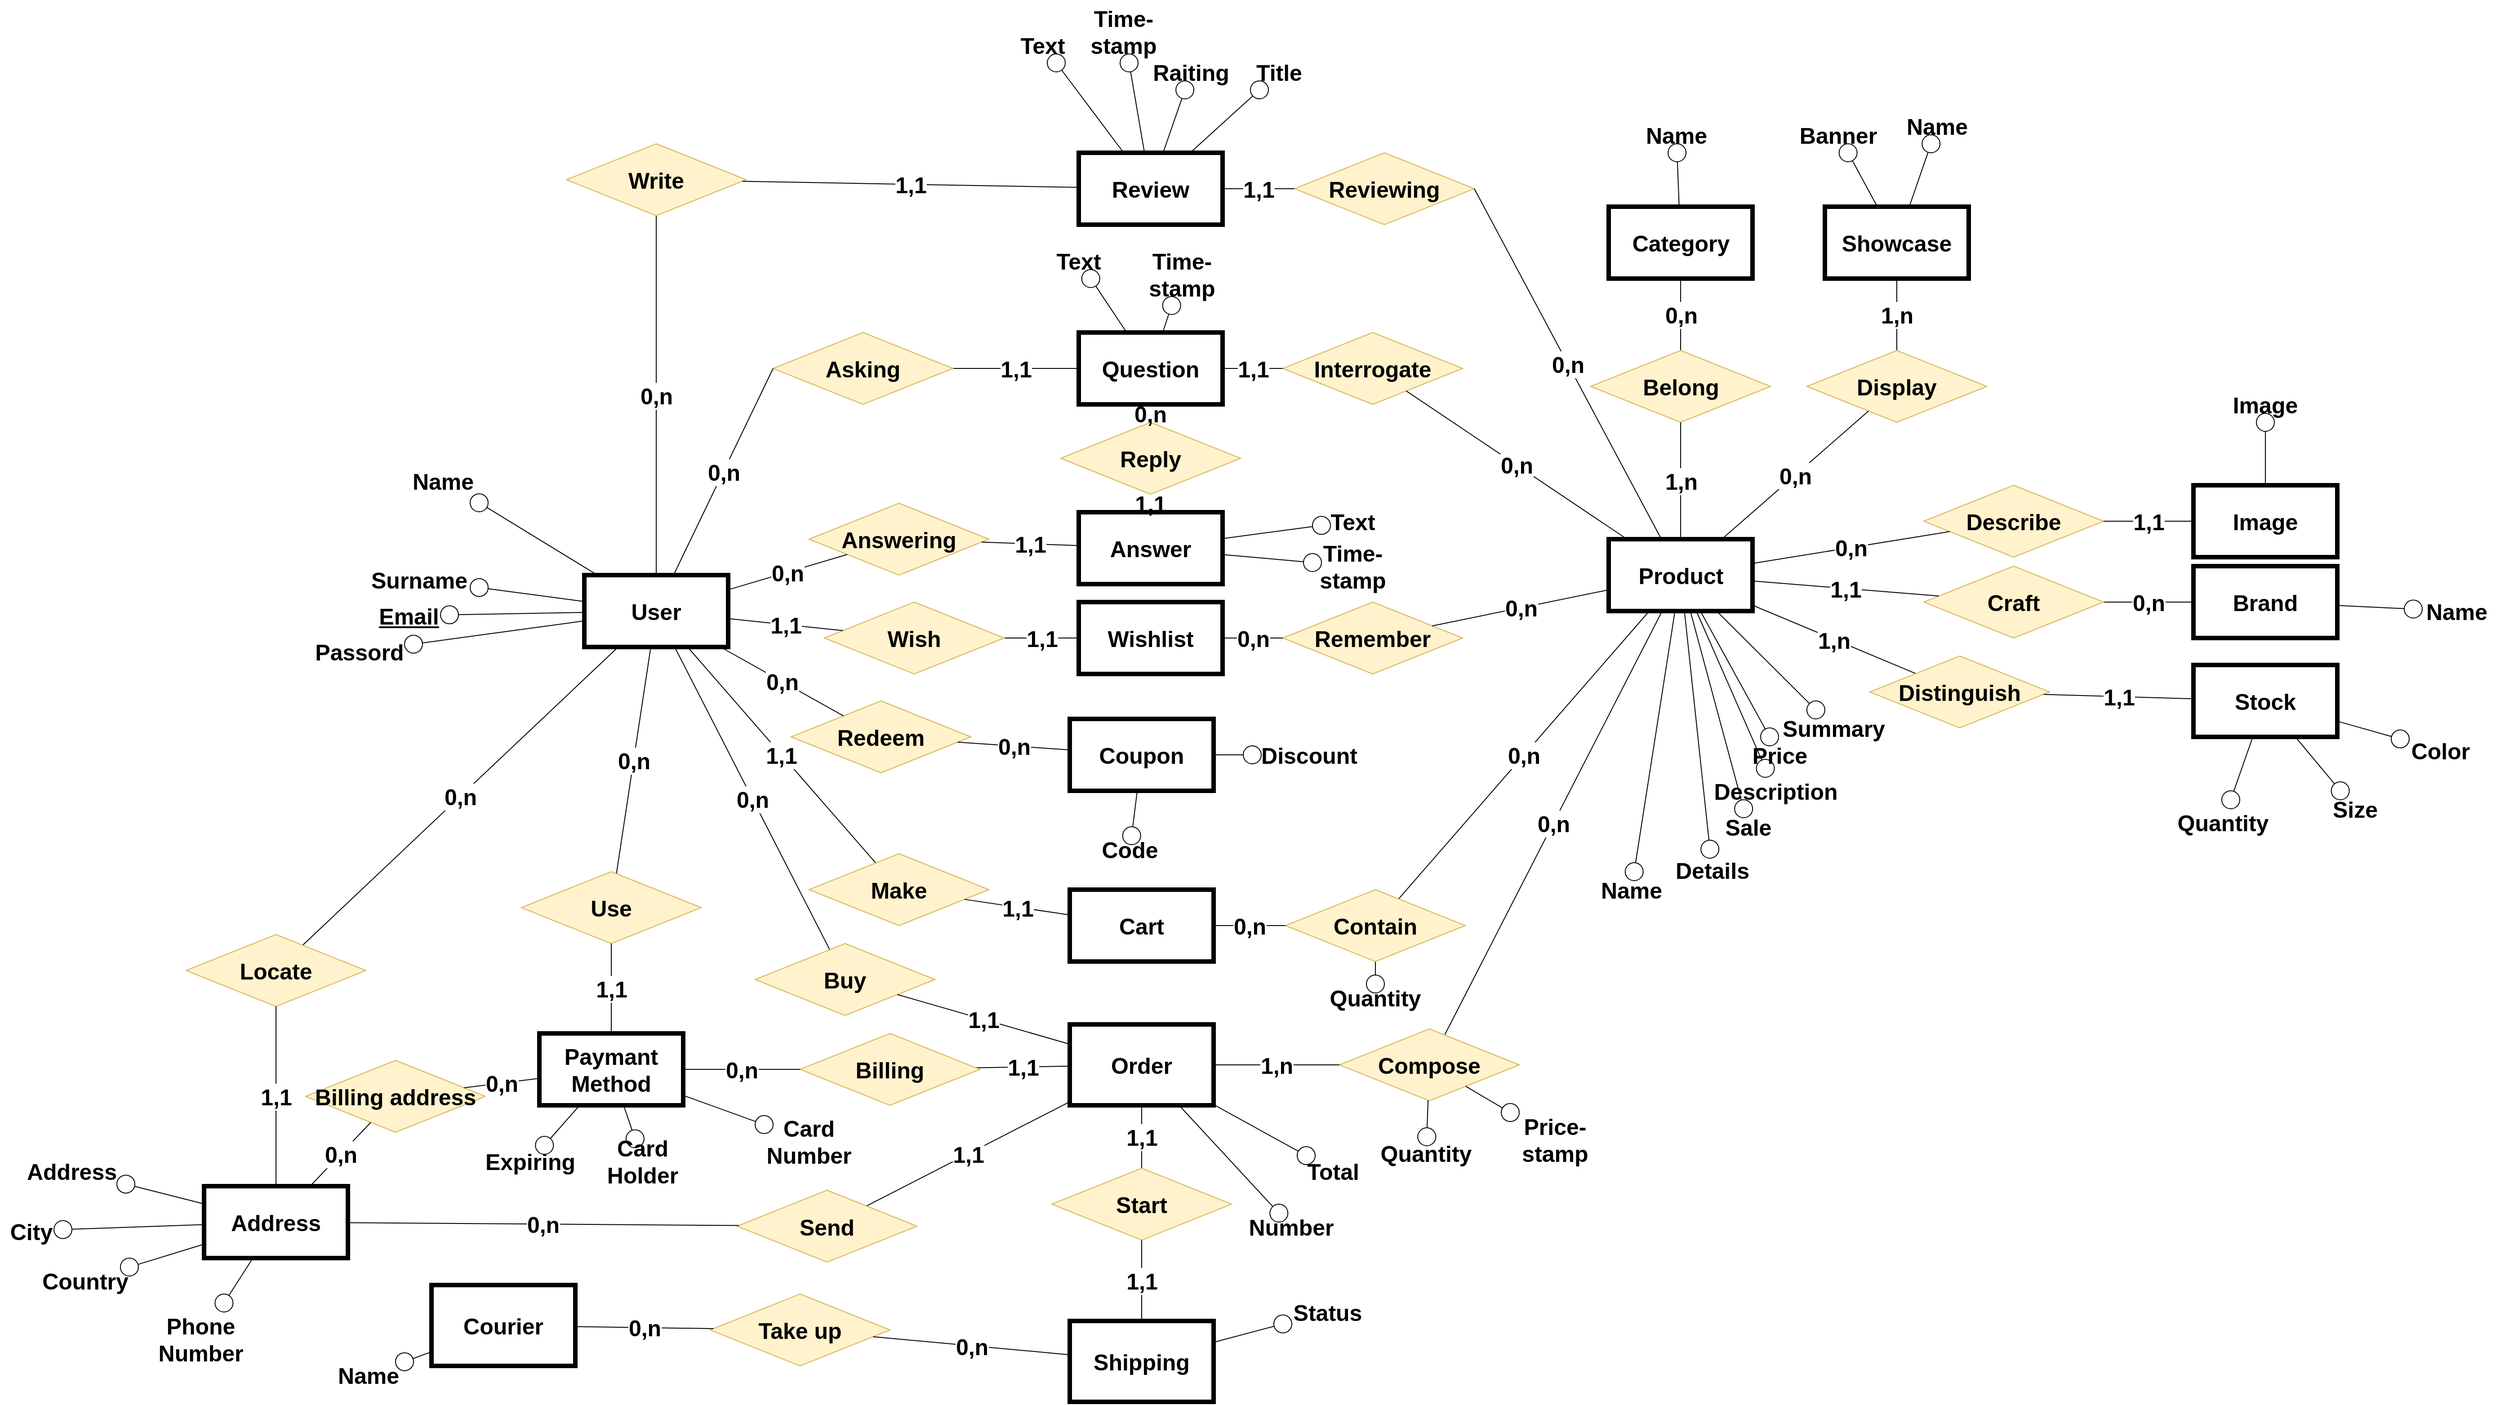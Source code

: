 <mxfile version="12.9.6" type="github">
  <diagram id="CQYaAHjqZ7QAorhqhi28" name="Page-1">
    <mxGraphModel dx="3131" dy="1919" grid="1" gridSize="10" guides="1" tooltips="1" connect="1" arrows="1" fold="1" page="1" pageScale="1" pageWidth="827" pageHeight="1169" math="0" shadow="0">
      <root>
        <mxCell id="0" />
        <mxCell id="1" parent="0" />
        <mxCell id="1BS-HU7HtbE8BR-Be_lK-1" value="User" style="rounded=0;whiteSpace=wrap;html=1;fontSize=25;fontStyle=1;strokeWidth=5;" parent="1" vertex="1">
          <mxGeometry x="-780" y="-440" width="160" height="80" as="geometry" />
        </mxCell>
        <mxCell id="1BS-HU7HtbE8BR-Be_lK-2" value="Product" style="rounded=0;whiteSpace=wrap;html=1;fontSize=25;fontStyle=1;strokeWidth=5;" parent="1" vertex="1">
          <mxGeometry x="359.5" y="-480" width="160" height="80" as="geometry" />
        </mxCell>
        <mxCell id="1BS-HU7HtbE8BR-Be_lK-3" value="Category" style="rounded=0;whiteSpace=wrap;html=1;fontSize=25;fontStyle=1;strokeWidth=5;" parent="1" vertex="1">
          <mxGeometry x="359.5" y="-850" width="160" height="80" as="geometry" />
        </mxCell>
        <mxCell id="1BS-HU7HtbE8BR-Be_lK-4" value="0,n" style="endArrow=none;html=1;fontSize=25;fontStyle=1" parent="1" source="c2bkHcko6VeSwUFlFjgx-63" target="1BS-HU7HtbE8BR-Be_lK-3" edge="1">
          <mxGeometry width="50" height="50" relative="1" as="geometry">
            <mxPoint x="509" y="-390" as="sourcePoint" />
            <mxPoint x="410" y="-740" as="targetPoint" />
          </mxGeometry>
        </mxCell>
        <mxCell id="1BS-HU7HtbE8BR-Be_lK-5" value="Wishlist" style="rounded=0;whiteSpace=wrap;html=1;fontSize=25;fontStyle=1;strokeWidth=5;" parent="1" vertex="1">
          <mxGeometry x="-230" y="-410" width="160" height="80" as="geometry" />
        </mxCell>
        <mxCell id="1BS-HU7HtbE8BR-Be_lK-6" value="1,1" style="endArrow=none;html=1;fontSize=25;fontStyle=1" parent="1" source="c2bkHcko6VeSwUFlFjgx-14" target="1BS-HU7HtbE8BR-Be_lK-5" edge="1">
          <mxGeometry width="50" height="50" relative="1" as="geometry">
            <mxPoint x="-160" y="-350" as="sourcePoint" />
            <mxPoint x="-280" y="-370" as="targetPoint" />
          </mxGeometry>
        </mxCell>
        <mxCell id="1BS-HU7HtbE8BR-Be_lK-8" value="Cart" style="rounded=0;whiteSpace=wrap;html=1;fontSize=25;fontStyle=1;strokeWidth=5;" parent="1" vertex="1">
          <mxGeometry x="-240" y="-90" width="160" height="80" as="geometry" />
        </mxCell>
        <mxCell id="1BS-HU7HtbE8BR-Be_lK-9" value="1,1" style="endArrow=none;html=1;fontSize=25;fontStyle=1" parent="1" source="c2bkHcko6VeSwUFlFjgx-16" target="1BS-HU7HtbE8BR-Be_lK-1" edge="1">
          <mxGeometry width="50" height="50" relative="1" as="geometry">
            <mxPoint x="-456.837" y="-119.665" as="sourcePoint" />
            <mxPoint x="-666.161" y="-360" as="targetPoint" />
          </mxGeometry>
        </mxCell>
        <mxCell id="1BS-HU7HtbE8BR-Be_lK-10" value="0,n" style="endArrow=none;html=1;fontSize=25;fontStyle=1;" parent="1" source="c2bkHcko6VeSwUFlFjgx-44" target="1BS-HU7HtbE8BR-Be_lK-2" edge="1">
          <mxGeometry width="50" height="50" relative="1" as="geometry">
            <mxPoint x="-160" y="-350" as="sourcePoint" />
            <mxPoint x="-110" y="-400" as="targetPoint" />
          </mxGeometry>
        </mxCell>
        <mxCell id="1BS-HU7HtbE8BR-Be_lK-11" value="Address" style="rounded=0;whiteSpace=wrap;html=1;fontSize=25;fontStyle=1;strokeWidth=5;" parent="1" vertex="1">
          <mxGeometry x="-1203" y="240" width="160" height="80" as="geometry" />
        </mxCell>
        <mxCell id="1BS-HU7HtbE8BR-Be_lK-12" value="0,n" style="endArrow=none;html=1;fontSize=25;fontStyle=1" parent="1" source="c2bkHcko6VeSwUFlFjgx-24" target="1BS-HU7HtbE8BR-Be_lK-1" edge="1">
          <mxGeometry width="50" height="50" relative="1" as="geometry">
            <mxPoint x="-100" y="-250" as="sourcePoint" />
            <mxPoint x="-50" y="-300" as="targetPoint" />
          </mxGeometry>
        </mxCell>
        <mxCell id="1BS-HU7HtbE8BR-Be_lK-13" value="Paymant Method" style="rounded=0;whiteSpace=wrap;html=1;fontSize=25;fontStyle=1;strokeWidth=5;" parent="1" vertex="1">
          <mxGeometry x="-830" y="70" width="160" height="80" as="geometry" />
        </mxCell>
        <mxCell id="1BS-HU7HtbE8BR-Be_lK-14" value="0,n" style="endArrow=none;html=1;fontSize=25;fontStyle=1" parent="1" source="c2bkHcko6VeSwUFlFjgx-20" target="1BS-HU7HtbE8BR-Be_lK-1" edge="1">
          <mxGeometry width="50" height="50" relative="1" as="geometry">
            <mxPoint x="-720" y="-260" as="sourcePoint" />
            <mxPoint x="-720" y="-340" as="targetPoint" />
          </mxGeometry>
        </mxCell>
        <mxCell id="1BS-HU7HtbE8BR-Be_lK-15" value="Order" style="rounded=0;whiteSpace=wrap;html=1;fontSize=25;fontStyle=1;strokeWidth=5;" parent="1" vertex="1">
          <mxGeometry x="-240" y="60" width="160" height="90" as="geometry" />
        </mxCell>
        <mxCell id="1BS-HU7HtbE8BR-Be_lK-16" value="0,n" style="endArrow=none;html=1;fontSize=25;fontStyle=1;" parent="1" source="c2bkHcko6VeSwUFlFjgx-18" target="1BS-HU7HtbE8BR-Be_lK-1" edge="1">
          <mxGeometry width="50" height="50" relative="1" as="geometry">
            <mxPoint x="-594.231" y="-150" as="sourcePoint" />
            <mxPoint x="-30" y="-300" as="targetPoint" />
          </mxGeometry>
        </mxCell>
        <mxCell id="1BS-HU7HtbE8BR-Be_lK-17" value="1,1" style="endArrow=none;html=1;fontSize=25;fontStyle=1" parent="1" source="c2bkHcko6VeSwUFlFjgx-22" target="1BS-HU7HtbE8BR-Be_lK-15" edge="1">
          <mxGeometry width="50" height="50" relative="1" as="geometry">
            <mxPoint x="-150" y="-20" as="sourcePoint" />
            <mxPoint x="-270" y="105" as="targetPoint" />
          </mxGeometry>
        </mxCell>
        <mxCell id="1BS-HU7HtbE8BR-Be_lK-18" value="1,1" style="endArrow=none;html=1;fontSize=25;fontStyle=1;" parent="1" source="c2bkHcko6VeSwUFlFjgx-27" target="1BS-HU7HtbE8BR-Be_lK-15" edge="1">
          <mxGeometry width="50" height="50" relative="1" as="geometry">
            <mxPoint x="-150" y="-20" as="sourcePoint" />
            <mxPoint x="-270" y="210" as="targetPoint" />
          </mxGeometry>
        </mxCell>
        <mxCell id="1BS-HU7HtbE8BR-Be_lK-19" value="0,n" style="endArrow=none;html=1;fontSize=25;fontStyle=1" parent="1" source="c2bkHcko6VeSwUFlFjgx-37" target="1BS-HU7HtbE8BR-Be_lK-2" edge="1">
          <mxGeometry width="50" height="50" relative="1" as="geometry">
            <mxPoint x="80" y="-266" as="sourcePoint" />
            <mxPoint x="-90" y="-300" as="targetPoint" />
          </mxGeometry>
        </mxCell>
        <mxCell id="1BS-HU7HtbE8BR-Be_lK-21" value="Image" style="rounded=0;whiteSpace=wrap;html=1;fontSize=25;fontStyle=1;strokeWidth=5;" parent="1" vertex="1">
          <mxGeometry x="1010" y="-540" width="160" height="80" as="geometry" />
        </mxCell>
        <mxCell id="1BS-HU7HtbE8BR-Be_lK-22" value="Review" style="rounded=0;whiteSpace=wrap;html=1;fontSize=25;fontStyle=1;strokeWidth=5;" parent="1" vertex="1">
          <mxGeometry x="-230" y="-910" width="160" height="80" as="geometry" />
        </mxCell>
        <mxCell id="1BS-HU7HtbE8BR-Be_lK-24" value="0,n" style="endArrow=none;html=1;fontSize=25;fontStyle=1;" parent="1" source="1BS-HU7HtbE8BR-Be_lK-1" target="c2bkHcko6VeSwUFlFjgx-4" edge="1">
          <mxGeometry width="50" height="50" relative="1" as="geometry">
            <mxPoint x="-80" y="-480" as="sourcePoint" />
            <mxPoint x="-520" y="-550" as="targetPoint" />
          </mxGeometry>
        </mxCell>
        <mxCell id="1BS-HU7HtbE8BR-Be_lK-26" value="Quantity" style="text;html=1;strokeColor=none;fillColor=none;align=center;verticalAlign=middle;whiteSpace=wrap;rounded=0;fontSize=25;fontStyle=1" parent="1" vertex="1">
          <mxGeometry x="103" y="185" width="107" height="35.5" as="geometry" />
        </mxCell>
        <mxCell id="1BS-HU7HtbE8BR-Be_lK-28" value="Coupon" style="rounded=0;whiteSpace=wrap;html=1;fontSize=25;fontStyle=1;strokeWidth=5;" parent="1" vertex="1">
          <mxGeometry x="-240" y="-280" width="160" height="80" as="geometry" />
        </mxCell>
        <mxCell id="1BS-HU7HtbE8BR-Be_lK-29" value="Brand" style="rounded=0;whiteSpace=wrap;html=1;fontSize=25;fontStyle=1;strokeWidth=5;" parent="1" vertex="1">
          <mxGeometry x="1010" y="-450" width="160" height="80" as="geometry" />
        </mxCell>
        <mxCell id="1BS-HU7HtbE8BR-Be_lK-30" value="0,n" style="endArrow=none;html=1;fontSize=25;fontStyle=1" parent="1" source="c2bkHcko6VeSwUFlFjgx-74" target="1BS-HU7HtbE8BR-Be_lK-29" edge="1">
          <mxGeometry width="50" height="50" relative="1" as="geometry">
            <mxPoint x="387.25" y="-390" as="sourcePoint" />
            <mxPoint x="437.25" y="-440" as="targetPoint" />
          </mxGeometry>
        </mxCell>
        <mxCell id="1BS-HU7HtbE8BR-Be_lK-31" value="Stock" style="rounded=0;whiteSpace=wrap;html=1;fontSize=25;fontStyle=1;strokeWidth=5;" parent="1" vertex="1">
          <mxGeometry x="1010" y="-340" width="160" height="80" as="geometry" />
        </mxCell>
        <mxCell id="1BS-HU7HtbE8BR-Be_lK-32" value="1,n" style="endArrow=none;html=1;fontSize=25;fontStyle=1" parent="1" source="c2bkHcko6VeSwUFlFjgx-78" target="1BS-HU7HtbE8BR-Be_lK-2" edge="1">
          <mxGeometry width="50" height="50" relative="1" as="geometry">
            <mxPoint x="259.5" y="-260" as="sourcePoint" />
            <mxPoint x="309.5" y="-310" as="targetPoint" />
          </mxGeometry>
        </mxCell>
        <mxCell id="1BS-HU7HtbE8BR-Be_lK-33" value="Color&lt;span style=&quot;color: rgba(0, 0, 0, 0); font-family: monospace; font-size: 0px; white-space: nowrap;&quot;&gt;%3CmxGraphModel%3E%3Croot%3E%3CmxCell%20id%3D%220%22%2F%3E%3CmxCell%20id%3D%221%22%20parent%3D%220%22%2F%3E%3CmxCell%20id%3D%222%22%20value%3D%22Quantity%22%20style%3D%22text%3Bhtml%3D1%3BstrokeColor%3Dnone%3BfillColor%3Dnone%3Balign%3Dcenter%3BverticalAlign%3Dmiddle%3BwhiteSpace%3Dwrap%3Brounded%3D0%3BfontSize%3D25%3BfontStyle%3D1%22%20vertex%3D%221%22%20parent%3D%221%22%3E%3CmxGeometry%20x%3D%22590%22%20y%3D%22350%22%20width%3D%2240%22%20height%3D%2220%22%20as%3D%22geometry%22%2F%3E%3C%2FmxCell%3E%3C%2Froot%3E%3C%2FmxGraphModel%3E&lt;/span&gt;" style="text;html=1;strokeColor=none;fillColor=none;align=center;verticalAlign=middle;whiteSpace=wrap;rounded=0;fontSize=25;fontStyle=1" parent="1" vertex="1">
          <mxGeometry x="1240" y="-265" width="90" height="40" as="geometry" />
        </mxCell>
        <mxCell id="1BS-HU7HtbE8BR-Be_lK-34" value="Quantity" style="text;html=1;strokeColor=none;fillColor=none;align=center;verticalAlign=middle;whiteSpace=wrap;rounded=0;fontSize=25;fontStyle=1" parent="1" vertex="1">
          <mxGeometry x="980" y="-190" width="125.5" height="50" as="geometry" />
        </mxCell>
        <mxCell id="1BS-HU7HtbE8BR-Be_lK-35" value="Size" style="text;html=1;strokeColor=none;fillColor=none;align=center;verticalAlign=middle;whiteSpace=wrap;rounded=0;fontSize=25;fontStyle=1" parent="1" vertex="1">
          <mxGeometry x="1150" y="-200" width="80" height="40" as="geometry" />
        </mxCell>
        <mxCell id="1BS-HU7HtbE8BR-Be_lK-36" value="1,1" style="endArrow=none;html=1;fontSize=25;fontStyle=1" parent="1" source="c2bkHcko6VeSwUFlFjgx-32" target="1BS-HU7HtbE8BR-Be_lK-15" edge="1">
          <mxGeometry width="50" height="50" relative="1" as="geometry">
            <mxPoint x="-170" y="110" as="sourcePoint" />
            <mxPoint x="-170" y="160" as="targetPoint" />
          </mxGeometry>
        </mxCell>
        <mxCell id="1BS-HU7HtbE8BR-Be_lK-37" value="Shipping" style="rounded=0;whiteSpace=wrap;html=1;fontSize=25;fontStyle=1;strokeWidth=5;" parent="1" vertex="1">
          <mxGeometry x="-240" y="390" width="160" height="90" as="geometry" />
        </mxCell>
        <mxCell id="1BS-HU7HtbE8BR-Be_lK-38" value="Courier" style="rounded=0;whiteSpace=wrap;html=1;fontSize=25;fontStyle=1;strokeWidth=5;" parent="1" vertex="1">
          <mxGeometry x="-950" y="350" width="160" height="90" as="geometry" />
        </mxCell>
        <mxCell id="1BS-HU7HtbE8BR-Be_lK-40" value="Name" style="text;html=1;strokeColor=none;fillColor=none;align=center;verticalAlign=middle;whiteSpace=wrap;rounded=0;fontSize=25;fontStyle=1" parent="1" vertex="1">
          <mxGeometry x="-1060" y="430" width="80" height="40" as="geometry" />
        </mxCell>
        <mxCell id="1BS-HU7HtbE8BR-Be_lK-41" value="Showcase" style="rounded=0;whiteSpace=wrap;html=1;fontSize=25;fontStyle=1;strokeWidth=5;" parent="1" vertex="1">
          <mxGeometry x="600" y="-850" width="160" height="80" as="geometry" />
        </mxCell>
        <mxCell id="1BS-HU7HtbE8BR-Be_lK-42" value="1,n" style="endArrow=none;html=1;fontSize=25;fontStyle=1" parent="1" source="c2bkHcko6VeSwUFlFjgx-65" target="1BS-HU7HtbE8BR-Be_lK-41" edge="1">
          <mxGeometry width="50" height="50" relative="1" as="geometry">
            <mxPoint x="320" y="-90" as="sourcePoint" />
            <mxPoint x="670" y="-740" as="targetPoint" />
          </mxGeometry>
        </mxCell>
        <mxCell id="1BS-HU7HtbE8BR-Be_lK-43" value="Question" style="rounded=0;whiteSpace=wrap;html=1;fontSize=25;fontStyle=1;strokeWidth=5;" parent="1" vertex="1">
          <mxGeometry x="-230" y="-710" width="160" height="80" as="geometry" />
        </mxCell>
        <mxCell id="1BS-HU7HtbE8BR-Be_lK-45" value="1,1" style="endArrow=none;html=1;fontSize=25;fontStyle=1" parent="1" source="c2bkHcko6VeSwUFlFjgx-10" target="1BS-HU7HtbE8BR-Be_lK-43" edge="1">
          <mxGeometry width="50" height="50" relative="1" as="geometry">
            <mxPoint x="-80" y="-710" as="sourcePoint" />
            <mxPoint x="-379" y="-760" as="targetPoint" />
          </mxGeometry>
        </mxCell>
        <mxCell id="1BS-HU7HtbE8BR-Be_lK-48" value="Answer" style="rounded=0;whiteSpace=wrap;html=1;fontSize=25;fontStyle=1;strokeWidth=5;" parent="1" vertex="1">
          <mxGeometry x="-230" y="-510" width="160" height="80" as="geometry" />
        </mxCell>
        <mxCell id="1BS-HU7HtbE8BR-Be_lK-49" value="" style="endArrow=none;html=1;fontSize=25;entryX=0.5;entryY=1;entryDx=0;entryDy=0;exitX=0.5;exitY=0;exitDx=0;exitDy=0;fontStyle=1" parent="1" source="wcDNg7Z-eRSndHOin9jh-53" target="1BS-HU7HtbE8BR-Be_lK-43" edge="1">
          <mxGeometry width="50" height="50" relative="1" as="geometry">
            <mxPoint x="-80" y="-380" as="sourcePoint" />
            <mxPoint x="-30" y="-430" as="targetPoint" />
          </mxGeometry>
        </mxCell>
        <mxCell id="c2bkHcko6VeSwUFlFjgx-4" value="Write" style="rhombus;whiteSpace=wrap;html=1;fontSize=25;fontStyle=1;fillColor=#fff2cc;strokeColor=#d6b656;" parent="1" vertex="1">
          <mxGeometry x="-800" y="-920" width="200" height="80" as="geometry" />
        </mxCell>
        <mxCell id="c2bkHcko6VeSwUFlFjgx-6" value="Answering" style="rhombus;whiteSpace=wrap;html=1;fontSize=25;fontStyle=1;fillColor=#fff2cc;strokeColor=#d6b656;" parent="1" vertex="1">
          <mxGeometry x="-530" y="-520" width="200" height="80" as="geometry" />
        </mxCell>
        <mxCell id="c2bkHcko6VeSwUFlFjgx-10" value="Asking" style="rhombus;whiteSpace=wrap;html=1;fontSize=25;fontStyle=1;fillColor=#fff2cc;strokeColor=#d6b656;" parent="1" vertex="1">
          <mxGeometry x="-570" y="-710" width="200" height="80" as="geometry" />
        </mxCell>
        <mxCell id="c2bkHcko6VeSwUFlFjgx-11" value="0,n" style="endArrow=none;html=1;fontSize=25;entryX=0;entryY=0.5;entryDx=0;entryDy=0;fontStyle=1" parent="1" source="1BS-HU7HtbE8BR-Be_lK-1" target="c2bkHcko6VeSwUFlFjgx-10" edge="1">
          <mxGeometry width="50" height="50" relative="1" as="geometry">
            <mxPoint x="-610" y="-480" as="sourcePoint" />
            <mxPoint x="-170" y="-720" as="targetPoint" />
          </mxGeometry>
        </mxCell>
        <mxCell id="c2bkHcko6VeSwUFlFjgx-12" value="Reply" style="rhombus;whiteSpace=wrap;html=1;fontSize=25;fontStyle=1;fillColor=#fff2cc;strokeColor=#d6b656;" parent="1" vertex="1">
          <mxGeometry x="-250" y="-610" width="200" height="80" as="geometry" />
        </mxCell>
        <mxCell id="c2bkHcko6VeSwUFlFjgx-13" value="" style="endArrow=none;html=1;fontSize=25;entryX=0.5;entryY=1;entryDx=0;entryDy=0;exitX=0.5;exitY=0;exitDx=0;exitDy=0;fontStyle=1" parent="1" source="wcDNg7Z-eRSndHOin9jh-55" target="c2bkHcko6VeSwUFlFjgx-12" edge="1">
          <mxGeometry width="50" height="50" relative="1" as="geometry">
            <mxPoint x="-150" y="-510" as="sourcePoint" />
            <mxPoint x="-150" y="-680" as="targetPoint" />
          </mxGeometry>
        </mxCell>
        <mxCell id="c2bkHcko6VeSwUFlFjgx-14" value="Wish" style="rhombus;whiteSpace=wrap;html=1;fontSize=25;fontStyle=1;fillColor=#fff2cc;strokeColor=#d6b656;" parent="1" vertex="1">
          <mxGeometry x="-513" y="-410" width="200" height="80" as="geometry" />
        </mxCell>
        <mxCell id="c2bkHcko6VeSwUFlFjgx-16" value="Make" style="rhombus;whiteSpace=wrap;html=1;fontSize=25;fontStyle=1;fillColor=#fff2cc;strokeColor=#d6b656;" parent="1" vertex="1">
          <mxGeometry x="-530" y="-130" width="200" height="80" as="geometry" />
        </mxCell>
        <mxCell id="c2bkHcko6VeSwUFlFjgx-17" value="1,1" style="endArrow=none;html=1;fontSize=25;fontStyle=1;" parent="1" source="1BS-HU7HtbE8BR-Be_lK-8" target="c2bkHcko6VeSwUFlFjgx-16" edge="1">
          <mxGeometry width="50" height="50" relative="1" as="geometry">
            <mxPoint x="-290" y="-80" as="sourcePoint" />
            <mxPoint x="-300" y="-110" as="targetPoint" />
          </mxGeometry>
        </mxCell>
        <mxCell id="c2bkHcko6VeSwUFlFjgx-18" value="Buy" style="rhombus;whiteSpace=wrap;html=1;fontSize=25;fontStyle=1;fillColor=#fff2cc;strokeColor=#d6b656;" parent="1" vertex="1">
          <mxGeometry x="-590" y="-30" width="200" height="80" as="geometry" />
        </mxCell>
        <mxCell id="c2bkHcko6VeSwUFlFjgx-20" value="Use" style="rhombus;whiteSpace=wrap;html=1;fontSize=25;fontStyle=1;fillColor=#fff2cc;strokeColor=#d6b656;" parent="1" vertex="1">
          <mxGeometry x="-850" y="-110" width="200" height="80" as="geometry" />
        </mxCell>
        <mxCell id="c2bkHcko6VeSwUFlFjgx-21" value="1,1" style="endArrow=none;html=1;fontSize=25;fontStyle=1;fillColor=#fff2cc;strokeColor=#000000;fontColor=#000000;" parent="1" source="1BS-HU7HtbE8BR-Be_lK-13" target="c2bkHcko6VeSwUFlFjgx-20" edge="1">
          <mxGeometry width="50" height="50" relative="1" as="geometry">
            <mxPoint x="-730" as="sourcePoint" />
            <mxPoint x="-720" y="-180" as="targetPoint" />
            <mxPoint as="offset" />
          </mxGeometry>
        </mxCell>
        <mxCell id="c2bkHcko6VeSwUFlFjgx-22" value="Billing" style="rhombus;whiteSpace=wrap;html=1;fontSize=25;fontStyle=1;fillColor=#fff2cc;strokeColor=#d6b656;" parent="1" vertex="1">
          <mxGeometry x="-540" y="70" width="200" height="80" as="geometry" />
        </mxCell>
        <mxCell id="c2bkHcko6VeSwUFlFjgx-23" value="0,n" style="endArrow=none;html=1;fontSize=25;fontStyle=1" parent="1" source="1BS-HU7HtbE8BR-Be_lK-13" target="c2bkHcko6VeSwUFlFjgx-22" edge="1">
          <mxGeometry width="50" height="50" relative="1" as="geometry">
            <mxPoint x="-550" y="70" as="sourcePoint" />
            <mxPoint x="-540" y="80" as="targetPoint" />
          </mxGeometry>
        </mxCell>
        <mxCell id="c2bkHcko6VeSwUFlFjgx-24" value="Locate" style="rhombus;whiteSpace=wrap;html=1;fontSize=25;fontStyle=1;fillColor=#fff2cc;strokeColor=#d6b656;" parent="1" vertex="1">
          <mxGeometry x="-1223" y="-40" width="200" height="80" as="geometry" />
        </mxCell>
        <mxCell id="c2bkHcko6VeSwUFlFjgx-27" value="Send" style="rhombus;whiteSpace=wrap;html=1;fontSize=25;fontStyle=1;fillColor=#fff2cc;strokeColor=#d6b656;" parent="1" vertex="1">
          <mxGeometry x="-610" y="244.5" width="200" height="80" as="geometry" />
        </mxCell>
        <mxCell id="c2bkHcko6VeSwUFlFjgx-28" value="0,n" style="endArrow=none;html=1;fontSize=25;fontStyle=1" parent="1" source="1BS-HU7HtbE8BR-Be_lK-11" target="c2bkHcko6VeSwUFlFjgx-27" edge="1">
          <mxGeometry width="50" height="50" relative="1" as="geometry">
            <mxPoint x="-780" y="285" as="sourcePoint" />
            <mxPoint x="-180" y="150" as="targetPoint" />
          </mxGeometry>
        </mxCell>
        <mxCell id="c2bkHcko6VeSwUFlFjgx-32" value="Start" style="rhombus;whiteSpace=wrap;html=1;fontSize=25;fontStyle=1;fillColor=#fff2cc;strokeColor=#d6b656;" parent="1" vertex="1">
          <mxGeometry x="-260" y="220" width="200" height="80" as="geometry" />
        </mxCell>
        <mxCell id="c2bkHcko6VeSwUFlFjgx-33" value="1,1" style="endArrow=none;html=1;fontSize=25;fontStyle=1" parent="1" source="1BS-HU7HtbE8BR-Be_lK-37" target="c2bkHcko6VeSwUFlFjgx-32" edge="1">
          <mxGeometry width="50" height="50" relative="1" as="geometry">
            <mxPoint x="-110" y="340" as="sourcePoint" />
            <mxPoint x="-190" y="310" as="targetPoint" />
          </mxGeometry>
        </mxCell>
        <mxCell id="c2bkHcko6VeSwUFlFjgx-35" value="Take up" style="rhombus;whiteSpace=wrap;html=1;fontSize=25;fontStyle=1;fillColor=#fff2cc;strokeColor=#d6b656;" parent="1" vertex="1">
          <mxGeometry x="-640" y="360" width="200" height="80" as="geometry" />
        </mxCell>
        <mxCell id="c2bkHcko6VeSwUFlFjgx-36" value="0,n" style="endArrow=none;html=1;fontSize=25;fontStyle=1" parent="1" source="1BS-HU7HtbE8BR-Be_lK-38" target="c2bkHcko6VeSwUFlFjgx-35" edge="1">
          <mxGeometry width="50" height="50" relative="1" as="geometry">
            <mxPoint x="-660" y="380" as="sourcePoint" />
            <mxPoint x="-180" y="325" as="targetPoint" />
          </mxGeometry>
        </mxCell>
        <mxCell id="c2bkHcko6VeSwUFlFjgx-37" value="Compose" style="rhombus;whiteSpace=wrap;html=1;fontSize=25;fontStyle=1;fillColor=#fff2cc;strokeColor=#d6b656;" parent="1" vertex="1">
          <mxGeometry x="60" y="65" width="200" height="80" as="geometry" />
        </mxCell>
        <mxCell id="c2bkHcko6VeSwUFlFjgx-38" value="1,n" style="endArrow=none;html=1;fontSize=25;fontStyle=1" parent="1" source="1BS-HU7HtbE8BR-Be_lK-15" target="c2bkHcko6VeSwUFlFjgx-37" edge="1">
          <mxGeometry width="50" height="50" relative="1" as="geometry">
            <mxPoint x="-80" y="105" as="sourcePoint" />
            <mxPoint x="20" y="100" as="targetPoint" />
          </mxGeometry>
        </mxCell>
        <mxCell id="c2bkHcko6VeSwUFlFjgx-39" value="" style="endArrow=none;html=1;fontSize=25;startArrow=oval;startFill=0;startSize=20;fontStyle=1" parent="1" target="c2bkHcko6VeSwUFlFjgx-37" edge="1" source="1BS-HU7HtbE8BR-Be_lK-26">
          <mxGeometry width="50" height="50" relative="1" as="geometry">
            <mxPoint x="170" y="170" as="sourcePoint" />
            <mxPoint x="260" y="205" as="targetPoint" />
          </mxGeometry>
        </mxCell>
        <mxCell id="c2bkHcko6VeSwUFlFjgx-43" value="Quantity" style="text;html=1;strokeColor=none;fillColor=none;align=center;verticalAlign=middle;whiteSpace=wrap;rounded=0;fontSize=25;fontStyle=1" parent="1" vertex="1">
          <mxGeometry x="40" y="15" width="120" height="30" as="geometry" />
        </mxCell>
        <mxCell id="c2bkHcko6VeSwUFlFjgx-45" value="" style="endArrow=none;html=1;fontSize=25;startArrow=oval;startFill=0;startSize=20;fontStyle=1" parent="1" target="c2bkHcko6VeSwUFlFjgx-44" edge="1" source="c2bkHcko6VeSwUFlFjgx-43">
          <mxGeometry width="50" height="50" relative="1" as="geometry">
            <mxPoint x="110" as="sourcePoint" />
            <mxPoint x="183" y="-160" as="targetPoint" />
          </mxGeometry>
        </mxCell>
        <mxCell id="c2bkHcko6VeSwUFlFjgx-44" value="Contain" style="rhombus;whiteSpace=wrap;html=1;fontSize=25;fontStyle=1;fillColor=#fff2cc;strokeColor=#d6b656;" parent="1" vertex="1">
          <mxGeometry y="-90" width="200" height="80" as="geometry" />
        </mxCell>
        <mxCell id="c2bkHcko6VeSwUFlFjgx-52" value="Remember" style="rhombus;whiteSpace=wrap;html=1;fontSize=25;fontStyle=1;fillColor=#fff2cc;strokeColor=#d6b656;" parent="1" vertex="1">
          <mxGeometry x="-3" y="-410" width="200" height="80" as="geometry" />
        </mxCell>
        <mxCell id="c2bkHcko6VeSwUFlFjgx-54" value="Interrogate" style="rhombus;whiteSpace=wrap;html=1;fontSize=25;fontStyle=1;fillColor=#fff2cc;strokeColor=#d6b656;" parent="1" vertex="1">
          <mxGeometry x="-3" y="-710" width="200" height="80" as="geometry" />
        </mxCell>
        <mxCell id="c2bkHcko6VeSwUFlFjgx-56" value="Reviewing" style="rhombus;whiteSpace=wrap;html=1;fontSize=25;fontStyle=1;fillColor=#fff2cc;strokeColor=#d6b656;" parent="1" vertex="1">
          <mxGeometry x="10" y="-910" width="200" height="80" as="geometry" />
        </mxCell>
        <mxCell id="c2bkHcko6VeSwUFlFjgx-57" value="0,n" style="endArrow=none;html=1;entryX=1;entryY=0.5;entryDx=0;entryDy=0;fontSize=25;fontStyle=1" parent="1" source="1BS-HU7HtbE8BR-Be_lK-2" target="c2bkHcko6VeSwUFlFjgx-56" edge="1">
          <mxGeometry width="50" height="50" relative="1" as="geometry">
            <mxPoint x="430" y="-480" as="sourcePoint" />
            <mxPoint x="-70" y="-810" as="targetPoint" />
          </mxGeometry>
        </mxCell>
        <mxCell id="c2bkHcko6VeSwUFlFjgx-61" value="" style="endArrow=oval;html=1;fontSize=25;startSize=6;startArrow=none;startFill=0;endSize=20;endFill=0;fontStyle=1;" parent="1" source="1BS-HU7HtbE8BR-Be_lK-38" edge="1" target="1BS-HU7HtbE8BR-Be_lK-40">
          <mxGeometry width="50" height="50" relative="1" as="geometry">
            <mxPoint x="-670" y="570" as="sourcePoint" />
            <mxPoint x="-700" y="460" as="targetPoint" />
          </mxGeometry>
        </mxCell>
        <mxCell id="c2bkHcko6VeSwUFlFjgx-63" value="Belong" style="rhombus;whiteSpace=wrap;html=1;fontSize=25;fontStyle=1;fillColor=#fff2cc;strokeColor=#d6b656;" parent="1" vertex="1">
          <mxGeometry x="339.5" y="-690" width="200" height="80" as="geometry" />
        </mxCell>
        <mxCell id="c2bkHcko6VeSwUFlFjgx-64" value="1,n" style="endArrow=none;html=1;fontSize=25;fontStyle=1" parent="1" source="1BS-HU7HtbE8BR-Be_lK-2" target="c2bkHcko6VeSwUFlFjgx-63" edge="1">
          <mxGeometry width="50" height="50" relative="1" as="geometry">
            <mxPoint x="439.5" y="-480" as="sourcePoint" />
            <mxPoint x="376.5" y="-770" as="targetPoint" />
          </mxGeometry>
        </mxCell>
        <mxCell id="c2bkHcko6VeSwUFlFjgx-65" value="Display" style="rhombus;whiteSpace=wrap;html=1;fontSize=25;fontStyle=1;fillColor=#fff2cc;strokeColor=#d6b656;" parent="1" vertex="1">
          <mxGeometry x="580" y="-690" width="200" height="80" as="geometry" />
        </mxCell>
        <mxCell id="c2bkHcko6VeSwUFlFjgx-66" value="0,n" style="endArrow=none;html=1;fontSize=25;fontStyle=1" parent="1" source="1BS-HU7HtbE8BR-Be_lK-2" target="c2bkHcko6VeSwUFlFjgx-65" edge="1">
          <mxGeometry width="50" height="50" relative="1" as="geometry">
            <mxPoint x="479.5" y="-480" as="sourcePoint" />
            <mxPoint x="670" y="-580" as="targetPoint" />
          </mxGeometry>
        </mxCell>
        <mxCell id="c2bkHcko6VeSwUFlFjgx-71" value="Describe" style="rhombus;whiteSpace=wrap;html=1;fontSize=25;fontStyle=1;fillColor=#fff2cc;strokeColor=#d6b656;" parent="1" vertex="1">
          <mxGeometry x="710" y="-540" width="200" height="80" as="geometry" />
        </mxCell>
        <mxCell id="c2bkHcko6VeSwUFlFjgx-74" value="Craft" style="rhombus;whiteSpace=wrap;html=1;fontSize=25;fontStyle=1;fillColor=#fff2cc;strokeColor=#d6b656;" parent="1" vertex="1">
          <mxGeometry x="710" y="-450" width="200" height="80" as="geometry" />
        </mxCell>
        <mxCell id="c2bkHcko6VeSwUFlFjgx-75" value="1,1" style="endArrow=none;html=1;fontSize=25;fontStyle=1" parent="1" source="1BS-HU7HtbE8BR-Be_lK-2" target="c2bkHcko6VeSwUFlFjgx-74" edge="1">
          <mxGeometry width="50" height="50" relative="1" as="geometry">
            <mxPoint x="519.5" y="-440" as="sourcePoint" />
            <mxPoint x="670" y="-420" as="targetPoint" />
          </mxGeometry>
        </mxCell>
        <mxCell id="c2bkHcko6VeSwUFlFjgx-76" value="Redeem" style="rhombus;whiteSpace=wrap;html=1;fontSize=25;fontStyle=1;fillColor=#fff2cc;strokeColor=#d6b656;" parent="1" vertex="1">
          <mxGeometry x="-550" y="-300" width="200" height="80" as="geometry" />
        </mxCell>
        <mxCell id="c2bkHcko6VeSwUFlFjgx-78" value="Distinguish" style="rhombus;whiteSpace=wrap;html=1;fontSize=25;fontStyle=1;fillColor=#fff2cc;strokeColor=#d6b656;" parent="1" vertex="1">
          <mxGeometry x="650" y="-350" width="200" height="80" as="geometry" />
        </mxCell>
        <mxCell id="c2bkHcko6VeSwUFlFjgx-80" value="" style="endArrow=none;html=1;fontSize=25;startArrow=oval;startFill=0;startSize=20;fontStyle=1;" parent="1" target="1BS-HU7HtbE8BR-Be_lK-31" edge="1" source="1BS-HU7HtbE8BR-Be_lK-34">
          <mxGeometry width="50" height="50" relative="1" as="geometry">
            <mxPoint x="1050" y="-100" as="sourcePoint" />
            <mxPoint x="1030" y="-220" as="targetPoint" />
            <Array as="points" />
          </mxGeometry>
        </mxCell>
        <mxCell id="c2bkHcko6VeSwUFlFjgx-98" value="" style="endArrow=none;html=1;fontSize=25;startArrow=oval;startFill=0;startSize=20;fontStyle=1;" parent="1" edge="1" target="1BS-HU7HtbE8BR-Be_lK-31" source="1BS-HU7HtbE8BR-Be_lK-35">
          <mxGeometry width="50" height="50" relative="1" as="geometry">
            <mxPoint x="1100" y="-190" as="sourcePoint" />
            <mxPoint x="1100" y="-220" as="targetPoint" />
          </mxGeometry>
        </mxCell>
        <mxCell id="c2bkHcko6VeSwUFlFjgx-100" value="" style="endArrow=none;html=1;fontSize=25;startArrow=oval;startFill=0;startSize=20;fontStyle=1;" parent="1" edge="1" target="1BS-HU7HtbE8BR-Be_lK-31" source="1BS-HU7HtbE8BR-Be_lK-33">
          <mxGeometry width="50" height="50" relative="1" as="geometry">
            <mxPoint x="1200" y="-240" as="sourcePoint" />
            <mxPoint x="1050" y="-220" as="targetPoint" />
          </mxGeometry>
        </mxCell>
        <mxCell id="-YLVVvJB87jnQkhJQOnv-1" value="" style="endArrow=none;html=1;startArrow=oval;startFill=0;startSize=20;fontStyle=1;" parent="1" target="1BS-HU7HtbE8BR-Be_lK-41" edge="1" source="-YLVVvJB87jnQkhJQOnv-2">
          <mxGeometry width="50" height="50" relative="1" as="geometry">
            <mxPoint x="600" y="-890" as="sourcePoint" />
            <mxPoint x="650" y="-880" as="targetPoint" />
          </mxGeometry>
        </mxCell>
        <mxCell id="-YLVVvJB87jnQkhJQOnv-2" value="Banner" style="text;html=1;strokeColor=none;fillColor=none;align=center;verticalAlign=middle;whiteSpace=wrap;rounded=0;fontSize=25;fontStyle=1" parent="1" vertex="1">
          <mxGeometry x="570" y="-950" width="90" height="40" as="geometry" />
        </mxCell>
        <mxCell id="-YLVVvJB87jnQkhJQOnv-4" value="" style="endArrow=none;html=1;fontSize=25;startArrow=oval;startFill=0;startSize=20;fontStyle=1;" parent="1" target="c2bkHcko6VeSwUFlFjgx-37" edge="1" source="-YLVVvJB87jnQkhJQOnv-6">
          <mxGeometry width="50" height="50" relative="1" as="geometry">
            <mxPoint x="300" y="125" as="sourcePoint" />
            <mxPoint x="220" y="170" as="targetPoint" />
          </mxGeometry>
        </mxCell>
        <mxCell id="-YLVVvJB87jnQkhJQOnv-6" value="Price-stamp" style="text;html=1;strokeColor=none;fillColor=none;align=center;verticalAlign=middle;whiteSpace=wrap;rounded=0;fontSize=25;fontStyle=1" parent="1" vertex="1">
          <mxGeometry x="250" y="157.5" width="100" height="60" as="geometry" />
        </mxCell>
        <mxCell id="-YLVVvJB87jnQkhJQOnv-7" value="Name" style="text;html=1;strokeColor=none;fillColor=none;align=center;verticalAlign=middle;whiteSpace=wrap;rounded=0;fontSize=25;fontStyle=1" parent="1" vertex="1">
          <mxGeometry x="-977" y="-570" width="80" height="50" as="geometry" />
        </mxCell>
        <mxCell id="-YLVVvJB87jnQkhJQOnv-8" value="" style="endArrow=none;html=1;fontSize=25;startArrow=oval;startFill=0;startSize=20;fontStyle=1;" parent="1" target="1BS-HU7HtbE8BR-Be_lK-1" edge="1" source="-YLVVvJB87jnQkhJQOnv-7">
          <mxGeometry width="50" height="50" relative="1" as="geometry">
            <mxPoint x="-850" y="-529" as="sourcePoint" />
            <mxPoint x="-1040.0" y="-430" as="targetPoint" />
          </mxGeometry>
        </mxCell>
        <mxCell id="-YLVVvJB87jnQkhJQOnv-11" value="Surname" style="text;html=1;strokeColor=none;fillColor=none;align=center;verticalAlign=middle;whiteSpace=wrap;rounded=0;fontSize=25;fontStyle=1" parent="1" vertex="1">
          <mxGeometry x="-1030" y="-450" width="133" height="30" as="geometry" />
        </mxCell>
        <mxCell id="-YLVVvJB87jnQkhJQOnv-12" value="" style="endArrow=none;html=1;fontSize=25;startArrow=oval;startFill=0;startSize=20;fontStyle=1;" parent="1" target="1BS-HU7HtbE8BR-Be_lK-1" edge="1" source="-YLVVvJB87jnQkhJQOnv-11">
          <mxGeometry width="50" height="50" relative="1" as="geometry">
            <mxPoint x="-860" y="-450" as="sourcePoint" />
            <mxPoint x="-870" y="-430" as="targetPoint" />
          </mxGeometry>
        </mxCell>
        <mxCell id="-YLVVvJB87jnQkhJQOnv-13" value="Email" style="text;html=1;strokeColor=none;fillColor=none;align=center;verticalAlign=middle;whiteSpace=wrap;rounded=0;fontSize=25;fontStyle=5;strokeWidth=1;" parent="1" vertex="1">
          <mxGeometry x="-1020" y="-410" width="90" height="30" as="geometry" />
        </mxCell>
        <mxCell id="-YLVVvJB87jnQkhJQOnv-14" value="" style="endArrow=none;html=1;fontSize=25;startArrow=oval;startFill=0;startSize=20;fontStyle=1;" parent="1" target="1BS-HU7HtbE8BR-Be_lK-1" edge="1" source="-YLVVvJB87jnQkhJQOnv-13">
          <mxGeometry width="50" height="50" relative="1" as="geometry">
            <mxPoint x="-890" y="-400" as="sourcePoint" />
            <mxPoint x="-870" y="-400" as="targetPoint" />
          </mxGeometry>
        </mxCell>
        <mxCell id="-YLVVvJB87jnQkhJQOnv-17" value="Passord" style="text;html=1;strokeColor=none;fillColor=none;align=center;verticalAlign=middle;whiteSpace=wrap;rounded=0;fontSize=25;fontStyle=1" parent="1" vertex="1">
          <mxGeometry x="-1090" y="-370" width="120" height="30" as="geometry" />
        </mxCell>
        <mxCell id="-YLVVvJB87jnQkhJQOnv-18" value="" style="endArrow=none;html=1;fontSize=25;startArrow=oval;startFill=0;startSize=20;fontStyle=1;" parent="1" target="1BS-HU7HtbE8BR-Be_lK-1" edge="1" source="-YLVVvJB87jnQkhJQOnv-17">
          <mxGeometry width="50" height="50" relative="1" as="geometry">
            <mxPoint x="-880" y="-360" as="sourcePoint" />
            <mxPoint x="-860" y="-300" as="targetPoint" />
          </mxGeometry>
        </mxCell>
        <mxCell id="-YLVVvJB87jnQkhJQOnv-21" value="" style="endArrow=none;html=1;fontSize=25;startArrow=oval;startFill=0;startSize=20;fontStyle=1;" parent="1" target="1BS-HU7HtbE8BR-Be_lK-11" edge="1" source="-YLVVvJB87jnQkhJQOnv-24">
          <mxGeometry width="50" height="50" relative="1" as="geometry">
            <mxPoint x="-1240" y="180" as="sourcePoint" />
            <mxPoint x="-1060" y="-220" as="targetPoint" />
          </mxGeometry>
        </mxCell>
        <mxCell id="-YLVVvJB87jnQkhJQOnv-22" value="" style="endArrow=none;html=1;fontSize=25;startArrow=oval;startFill=0;startSize=20;fontStyle=1;" parent="1" target="1BS-HU7HtbE8BR-Be_lK-11" edge="1" source="-YLVVvJB87jnQkhJQOnv-26">
          <mxGeometry width="50" height="50" relative="1" as="geometry">
            <mxPoint x="-1270" y="290" as="sourcePoint" />
            <mxPoint x="-1230" y="290" as="targetPoint" />
          </mxGeometry>
        </mxCell>
        <mxCell id="-YLVVvJB87jnQkhJQOnv-23" value="" style="endArrow=none;html=1;fontSize=25;startArrow=oval;startFill=0;startSize=20;fontStyle=1;" parent="1" target="1BS-HU7HtbE8BR-Be_lK-11" edge="1" source="-YLVVvJB87jnQkhJQOnv-27">
          <mxGeometry width="50" height="50" relative="1" as="geometry">
            <mxPoint x="-1240" y="340" as="sourcePoint" />
            <mxPoint x="-1170" y="330" as="targetPoint" />
          </mxGeometry>
        </mxCell>
        <mxCell id="-YLVVvJB87jnQkhJQOnv-24" value="Address" style="text;html=1;strokeColor=none;fillColor=none;align=center;verticalAlign=middle;whiteSpace=wrap;rounded=0;fontSize=25;fontColor=#000000;fontStyle=1" parent="1" vertex="1">
          <mxGeometry x="-1410" y="205" width="120" height="35" as="geometry" />
        </mxCell>
        <mxCell id="-YLVVvJB87jnQkhJQOnv-25" value="" style="endArrow=none;html=1;fontSize=25;startArrow=oval;startFill=0;startSize=20;fontStyle=1;" parent="1" source="-YLVVvJB87jnQkhJQOnv-28" target="1BS-HU7HtbE8BR-Be_lK-11" edge="1">
          <mxGeometry width="50" height="50" relative="1" as="geometry">
            <mxPoint x="-1130" y="340" as="sourcePoint" />
            <mxPoint x="-1133.0" y="260" as="targetPoint" />
          </mxGeometry>
        </mxCell>
        <mxCell id="-YLVVvJB87jnQkhJQOnv-26" value="City&lt;span style=&quot;color: rgba(0 , 0 , 0 , 0) ; font-family: monospace ; font-size: 0px ; white-space: nowrap&quot;&gt;%3CmxGraphModel%3E%3Croot%3E%3CmxCell%20id%3D%220%22%2F%3E%3CmxCell%20id%3D%221%22%20parent%3D%220%22%2F%3E%3CmxCell%20id%3D%222%22%20value%3D%22Text%22%20style%3D%22text%3Bhtml%3D1%3BstrokeColor%3Dnone%3BfillColor%3Dnone%3Balign%3Dcenter%3BverticalAlign%3Dmiddle%3BwhiteSpace%3Dwrap%3Brounded%3D0%3BfontSize%3D25%3BfontColor%3D%23000000%3B%22%20vertex%3D%221%22%20parent%3D%221%22%3E%3CmxGeometry%20x%3D%22-550%22%20y%3D%22690%22%20width%3D%2240%22%20height%3D%2220%22%20as%3D%22geometry%22%2F%3E%3C%2FmxCell%3E%3C%2Froot%3E%3C%2FmxGraphModel%3E&lt;/span&gt;" style="text;html=1;strokeColor=none;fillColor=none;align=center;verticalAlign=middle;whiteSpace=wrap;rounded=0;fontSize=25;fontColor=#000000;fontStyle=1" parent="1" vertex="1">
          <mxGeometry x="-1430" y="274.5" width="70" height="30" as="geometry" />
        </mxCell>
        <mxCell id="-YLVVvJB87jnQkhJQOnv-27" value="Country" style="text;html=1;strokeColor=none;fillColor=none;align=center;verticalAlign=middle;whiteSpace=wrap;rounded=0;fontSize=25;fontColor=#000000;fontStyle=1" parent="1" vertex="1">
          <mxGeometry x="-1400" y="330" width="130" height="30" as="geometry" />
        </mxCell>
        <mxCell id="-YLVVvJB87jnQkhJQOnv-28" value="Phone Number" style="text;html=1;strokeColor=none;fillColor=none;align=center;verticalAlign=middle;whiteSpace=wrap;rounded=0;fontSize=25;fontColor=#000000;fontStyle=1" parent="1" vertex="1">
          <mxGeometry x="-1260" y="370" width="107" height="80" as="geometry" />
        </mxCell>
        <mxCell id="-YLVVvJB87jnQkhJQOnv-29" value="Card Number" style="text;html=1;strokeColor=none;fillColor=none;align=center;verticalAlign=middle;whiteSpace=wrap;rounded=0;fontSize=25;fontStyle=1" parent="1" vertex="1">
          <mxGeometry x="-580" y="164.5" width="100" height="50" as="geometry" />
        </mxCell>
        <mxCell id="-YLVVvJB87jnQkhJQOnv-30" value="" style="endArrow=oval;html=1;fontSize=25;startSize=6;startArrow=none;startFill=0;endSize=20;endFill=0;fontStyle=1;" parent="1" source="1BS-HU7HtbE8BR-Be_lK-13" edge="1" target="-YLVVvJB87jnQkhJQOnv-29">
          <mxGeometry width="50" height="50" relative="1" as="geometry">
            <mxPoint x="-750" y="160" as="sourcePoint" />
            <mxPoint x="-610" y="160" as="targetPoint" />
          </mxGeometry>
        </mxCell>
        <mxCell id="-YLVVvJB87jnQkhJQOnv-31" value="Expiring" style="text;html=1;strokeColor=none;fillColor=none;align=center;verticalAlign=middle;whiteSpace=wrap;rounded=0;fontSize=25;fontStyle=1" parent="1" vertex="1">
          <mxGeometry x="-900" y="194.5" width="120" height="35.5" as="geometry" />
        </mxCell>
        <mxCell id="-YLVVvJB87jnQkhJQOnv-32" value="" style="endArrow=oval;html=1;fontSize=25;startSize=6;startArrow=none;startFill=0;endSize=20;endFill=0;fontStyle=1;" parent="1" source="1BS-HU7HtbE8BR-Be_lK-13" edge="1" target="-YLVVvJB87jnQkhJQOnv-31">
          <mxGeometry width="50" height="50" relative="1" as="geometry">
            <mxPoint x="-670" y="154.5" as="sourcePoint" />
            <mxPoint x="-800" y="180" as="targetPoint" />
          </mxGeometry>
        </mxCell>
        <mxCell id="-YLVVvJB87jnQkhJQOnv-33" value="Card Holder" style="text;html=1;strokeColor=none;fillColor=none;align=center;verticalAlign=middle;whiteSpace=wrap;rounded=0;fontSize=25;fontStyle=1" parent="1" vertex="1">
          <mxGeometry x="-760" y="187.25" width="90" height="50" as="geometry" />
        </mxCell>
        <mxCell id="-YLVVvJB87jnQkhJQOnv-34" value="" style="endArrow=oval;html=1;fontSize=25;startSize=6;startArrow=none;startFill=0;endSize=20;endFill=0;fontStyle=1;" parent="1" source="1BS-HU7HtbE8BR-Be_lK-13" edge="1" target="-YLVVvJB87jnQkhJQOnv-33">
          <mxGeometry width="50" height="50" relative="1" as="geometry">
            <mxPoint x="-590" y="140" as="sourcePoint" />
            <mxPoint x="-680" y="170" as="targetPoint" />
          </mxGeometry>
        </mxCell>
        <mxCell id="-YLVVvJB87jnQkhJQOnv-36" value="Billing address" style="rhombus;whiteSpace=wrap;html=1;fontSize=25;fontStyle=1;fillColor=#fff2cc;strokeColor=#d6b656;" parent="1" vertex="1">
          <mxGeometry x="-1090" y="100" width="200" height="80" as="geometry" />
        </mxCell>
        <mxCell id="-YLVVvJB87jnQkhJQOnv-37" value="0,n" style="endArrow=none;html=1;strokeColor=#000000;fontSize=25;fontColor=#000000;fontStyle=1" parent="1" source="-YLVVvJB87jnQkhJQOnv-36" target="1BS-HU7HtbE8BR-Be_lK-13" edge="1">
          <mxGeometry width="50" height="50" relative="1" as="geometry">
            <mxPoint x="-910" y="260" as="sourcePoint" />
            <mxPoint x="-860" y="210" as="targetPoint" />
          </mxGeometry>
        </mxCell>
        <mxCell id="-YLVVvJB87jnQkhJQOnv-38" value="0,n" style="endArrow=none;html=1;strokeColor=#000000;fontSize=25;fontColor=#000000;fontStyle=1" parent="1" source="1BS-HU7HtbE8BR-Be_lK-11" target="-YLVVvJB87jnQkhJQOnv-36" edge="1">
          <mxGeometry width="50" height="50" relative="1" as="geometry">
            <mxPoint x="-910" y="260" as="sourcePoint" />
            <mxPoint x="-860" y="210" as="targetPoint" />
          </mxGeometry>
        </mxCell>
        <mxCell id="-YLVVvJB87jnQkhJQOnv-45" value="Status" style="text;html=1;strokeColor=none;fillColor=none;align=center;verticalAlign=middle;whiteSpace=wrap;rounded=0;fontSize=25;fontStyle=1" parent="1" vertex="1">
          <mxGeometry x="-3" y="360" width="100" height="40" as="geometry" />
        </mxCell>
        <mxCell id="-YLVVvJB87jnQkhJQOnv-48" value="Number" style="text;html=1;strokeColor=none;fillColor=none;align=center;verticalAlign=middle;whiteSpace=wrap;rounded=0;fontSize=25;fontStyle=1" parent="1" vertex="1">
          <mxGeometry x="-47" y="270" width="107" height="30" as="geometry" />
        </mxCell>
        <mxCell id="-YLVVvJB87jnQkhJQOnv-52" value="Total" style="text;html=1;strokeColor=none;fillColor=none;align=center;verticalAlign=middle;whiteSpace=wrap;rounded=0;fontSize=25;fontStyle=1" parent="1" vertex="1">
          <mxGeometry x="23" y="205" width="60" height="35" as="geometry" />
        </mxCell>
        <mxCell id="-YLVVvJB87jnQkhJQOnv-56" value="Text" style="text;html=1;strokeColor=none;fillColor=none;align=center;verticalAlign=middle;whiteSpace=wrap;rounded=0;fontSize=25;fontStyle=1" parent="1" vertex="1">
          <mxGeometry x="40" y="-520" width="70" height="40" as="geometry" />
        </mxCell>
        <mxCell id="-YLVVvJB87jnQkhJQOnv-57" value="" style="endArrow=none;html=1;fontSize=25;startArrow=oval;startFill=0;startSize=20;fontStyle=1;" parent="1" target="1BS-HU7HtbE8BR-Be_lK-48" edge="1" source="-YLVVvJB87jnQkhJQOnv-56">
          <mxGeometry width="50" height="50" relative="1" as="geometry">
            <mxPoint y="-500" as="sourcePoint" />
            <mxPoint x="1.5" y="-490" as="targetPoint" />
          </mxGeometry>
        </mxCell>
        <mxCell id="-YLVVvJB87jnQkhJQOnv-58" value="Time-stamp" style="text;html=1;strokeColor=none;fillColor=none;align=center;verticalAlign=middle;whiteSpace=wrap;rounded=0;fontSize=25;fontStyle=1" parent="1" vertex="1">
          <mxGeometry x="30" y="-475" width="90" height="50" as="geometry" />
        </mxCell>
        <mxCell id="-YLVVvJB87jnQkhJQOnv-59" value="" style="endArrow=none;html=1;fontSize=25;startArrow=oval;startFill=0;startSize=20;fontStyle=1;" parent="1" target="1BS-HU7HtbE8BR-Be_lK-48" edge="1" source="-YLVVvJB87jnQkhJQOnv-58">
          <mxGeometry width="50" height="50" relative="1" as="geometry">
            <mxPoint x="-10" y="-450" as="sourcePoint" />
            <mxPoint x="70" y="-480" as="targetPoint" />
          </mxGeometry>
        </mxCell>
        <mxCell id="-YLVVvJB87jnQkhJQOnv-62" value="Text" style="text;html=1;strokeColor=none;fillColor=none;align=center;verticalAlign=middle;whiteSpace=wrap;rounded=0;fontSize=25;fontStyle=1" parent="1" vertex="1">
          <mxGeometry x="-270" y="-810" width="80" height="40" as="geometry" />
        </mxCell>
        <mxCell id="-YLVVvJB87jnQkhJQOnv-63" value="" style="endArrow=none;html=1;fontSize=25;startArrow=oval;startFill=0;startSize=20;fontStyle=1;" parent="1" target="1BS-HU7HtbE8BR-Be_lK-43" edge="1" source="-YLVVvJB87jnQkhJQOnv-62">
          <mxGeometry width="50" height="50" relative="1" as="geometry">
            <mxPoint x="-240" y="-750" as="sourcePoint" />
            <mxPoint x="-190" y="-730" as="targetPoint" />
          </mxGeometry>
        </mxCell>
        <mxCell id="-YLVVvJB87jnQkhJQOnv-64" value="Time-stamp" style="text;html=1;strokeColor=none;fillColor=none;align=center;verticalAlign=middle;whiteSpace=wrap;rounded=0;fontSize=25;fontStyle=1" parent="1" vertex="1">
          <mxGeometry x="-180" y="-810" width="130" height="70" as="geometry" />
        </mxCell>
        <mxCell id="-YLVVvJB87jnQkhJQOnv-65" value="" style="endArrow=none;html=1;fontSize=25;startArrow=oval;startFill=0;startSize=20;fontStyle=1;" parent="1" target="1BS-HU7HtbE8BR-Be_lK-43" edge="1" source="-YLVVvJB87jnQkhJQOnv-64">
          <mxGeometry width="50" height="50" relative="1" as="geometry">
            <mxPoint x="-170" y="-720" as="sourcePoint" />
            <mxPoint x="-150" y="-730" as="targetPoint" />
          </mxGeometry>
        </mxCell>
        <mxCell id="-YLVVvJB87jnQkhJQOnv-67" value="Text" style="text;html=1;strokeColor=none;fillColor=none;align=center;verticalAlign=middle;whiteSpace=wrap;rounded=0;fontSize=25;fontStyle=1" parent="1" vertex="1">
          <mxGeometry x="-300" y="-1050" width="60" height="40" as="geometry" />
        </mxCell>
        <mxCell id="-YLVVvJB87jnQkhJQOnv-68" value="" style="endArrow=none;html=1;fontSize=25;startArrow=oval;startFill=0;startSize=20;fontStyle=1;" parent="1" target="1BS-HU7HtbE8BR-Be_lK-22" edge="1" source="-YLVVvJB87jnQkhJQOnv-67">
          <mxGeometry width="50" height="50" relative="1" as="geometry">
            <mxPoint x="-260" y="-970" as="sourcePoint" />
            <mxPoint x="-255" y="-950" as="targetPoint" />
          </mxGeometry>
        </mxCell>
        <mxCell id="-YLVVvJB87jnQkhJQOnv-69" value="Time-stamp" style="text;html=1;strokeColor=none;fillColor=none;align=center;verticalAlign=middle;whiteSpace=wrap;rounded=0;fontSize=25;fontStyle=1" parent="1" vertex="1">
          <mxGeometry x="-230" y="-1080" width="100" height="70" as="geometry" />
        </mxCell>
        <mxCell id="-YLVVvJB87jnQkhJQOnv-70" value="" style="endArrow=none;html=1;fontSize=25;startArrow=oval;startFill=0;startSize=20;fontStyle=1;" parent="1" target="1BS-HU7HtbE8BR-Be_lK-22" edge="1" source="-YLVVvJB87jnQkhJQOnv-69">
          <mxGeometry width="50" height="50" relative="1" as="geometry">
            <mxPoint x="-180" y="-970" as="sourcePoint" />
            <mxPoint x="-170" y="-970" as="targetPoint" />
          </mxGeometry>
        </mxCell>
        <mxCell id="-YLVVvJB87jnQkhJQOnv-72" value="Raiting" style="text;html=1;strokeColor=none;fillColor=none;align=center;verticalAlign=middle;whiteSpace=wrap;rounded=0;fontSize=25;fontStyle=1" parent="1" vertex="1">
          <mxGeometry x="-160" y="-1020" width="110" height="40" as="geometry" />
        </mxCell>
        <mxCell id="-YLVVvJB87jnQkhJQOnv-73" value="" style="endArrow=none;html=1;fontSize=25;startArrow=oval;startFill=0;startSize=20;fontStyle=1;" parent="1" target="1BS-HU7HtbE8BR-Be_lK-22" edge="1" source="-YLVVvJB87jnQkhJQOnv-72">
          <mxGeometry width="50" height="50" relative="1" as="geometry">
            <mxPoint x="-120" y="-940" as="sourcePoint" />
            <mxPoint x="-130" y="-930" as="targetPoint" />
          </mxGeometry>
        </mxCell>
        <mxCell id="-YLVVvJB87jnQkhJQOnv-74" value="Title" style="text;html=1;strokeColor=none;fillColor=none;align=center;verticalAlign=middle;whiteSpace=wrap;rounded=0;fontSize=25;fontStyle=1" parent="1" vertex="1">
          <mxGeometry x="-37" y="-1020" width="60" height="40" as="geometry" />
        </mxCell>
        <mxCell id="-YLVVvJB87jnQkhJQOnv-75" value="" style="endArrow=none;html=1;fontSize=25;startArrow=oval;startFill=0;startSize=20;fontStyle=1;" parent="1" target="1BS-HU7HtbE8BR-Be_lK-22" edge="1" source="-YLVVvJB87jnQkhJQOnv-74">
          <mxGeometry width="50" height="50" relative="1" as="geometry">
            <mxPoint x="-30" y="-960" as="sourcePoint" />
            <mxPoint x="-40" y="-930" as="targetPoint" />
          </mxGeometry>
        </mxCell>
        <mxCell id="JhoJgSZ-DnbhLKUGNoJm-1" value="" style="endArrow=none;html=1;fontSize=15;startArrow=oval;startFill=0;strokeWidth=1;startSize=20;" parent="1" target="1BS-HU7HtbE8BR-Be_lK-3" edge="1" source="JhoJgSZ-DnbhLKUGNoJm-3">
          <mxGeometry width="50" height="50" relative="1" as="geometry">
            <mxPoint x="420" y="-900" as="sourcePoint" />
            <mxPoint x="400" y="-870" as="targetPoint" />
          </mxGeometry>
        </mxCell>
        <mxCell id="JhoJgSZ-DnbhLKUGNoJm-3" value="Name" style="text;html=1;strokeColor=none;fillColor=none;align=center;verticalAlign=middle;whiteSpace=wrap;rounded=0;fontSize=25;fontStyle=1" parent="1" vertex="1">
          <mxGeometry x="390" y="-950" width="89.5" height="40" as="geometry" />
        </mxCell>
        <mxCell id="JhoJgSZ-DnbhLKUGNoJm-4" value="" style="endArrow=none;html=1;fontSize=15;startArrow=oval;startFill=0;strokeWidth=1;startSize=20;" parent="1" target="1BS-HU7HtbE8BR-Be_lK-21" edge="1" source="JhoJgSZ-DnbhLKUGNoJm-5">
          <mxGeometry width="50" height="50" relative="1" as="geometry">
            <mxPoint x="1060" y="-590" as="sourcePoint" />
            <mxPoint x="1050" y="-570" as="targetPoint" />
          </mxGeometry>
        </mxCell>
        <mxCell id="JhoJgSZ-DnbhLKUGNoJm-5" value="Image" style="text;html=1;strokeColor=none;fillColor=none;align=center;verticalAlign=middle;whiteSpace=wrap;rounded=0;fontSize=25;fontStyle=1" parent="1" vertex="1">
          <mxGeometry x="1040" y="-650" width="100" height="40" as="geometry" />
        </mxCell>
        <mxCell id="JhoJgSZ-DnbhLKUGNoJm-8" value="" style="endArrow=none;html=1;fontSize=15;startArrow=oval;startFill=0;strokeWidth=1;startSize=20;" parent="1" target="1BS-HU7HtbE8BR-Be_lK-29" edge="1" source="JhoJgSZ-DnbhLKUGNoJm-9">
          <mxGeometry width="50" height="50" relative="1" as="geometry">
            <mxPoint x="1220" y="-390" as="sourcePoint" />
            <mxPoint x="1200" y="-430" as="targetPoint" />
          </mxGeometry>
        </mxCell>
        <mxCell id="JhoJgSZ-DnbhLKUGNoJm-9" value="Name" style="text;html=1;strokeColor=none;fillColor=none;align=center;verticalAlign=middle;whiteSpace=wrap;rounded=0;fontSize=25;fontStyle=1" parent="1" vertex="1">
          <mxGeometry x="1254.5" y="-420" width="95.5" height="40" as="geometry" />
        </mxCell>
        <mxCell id="JhoJgSZ-DnbhLKUGNoJm-10" value="" style="endArrow=none;html=1;fontSize=15;startArrow=oval;startFill=0;strokeWidth=1;startSize=20;" parent="1" target="1BS-HU7HtbE8BR-Be_lK-28" edge="1" source="JhoJgSZ-DnbhLKUGNoJm-11">
          <mxGeometry width="50" height="50" relative="1" as="geometry">
            <mxPoint x="-130" y="-180" as="sourcePoint" />
            <mxPoint x="1380.5" y="-230" as="targetPoint" />
          </mxGeometry>
        </mxCell>
        <mxCell id="JhoJgSZ-DnbhLKUGNoJm-11" value="Code" style="text;html=1;strokeColor=none;fillColor=none;align=center;verticalAlign=middle;whiteSpace=wrap;rounded=0;fontSize=25;fontStyle=1" parent="1" vertex="1">
          <mxGeometry x="-210" y="-150" width="74" height="30" as="geometry" />
        </mxCell>
        <mxCell id="JhoJgSZ-DnbhLKUGNoJm-13" value="" style="endArrow=none;html=1;fontSize=15;startArrow=oval;startFill=0;strokeWidth=1;startSize=20;" parent="1" target="1BS-HU7HtbE8BR-Be_lK-2" edge="1" source="JhoJgSZ-DnbhLKUGNoJm-14">
          <mxGeometry width="50" height="50" relative="1" as="geometry">
            <mxPoint x="440" y="-110" as="sourcePoint" />
            <mxPoint x="399" y="-350" as="targetPoint" />
            <Array as="points" />
          </mxGeometry>
        </mxCell>
        <mxCell id="JhoJgSZ-DnbhLKUGNoJm-14" value="Name" style="text;html=1;strokeColor=none;fillColor=none;align=center;verticalAlign=middle;whiteSpace=wrap;rounded=0;fontSize=25;fontStyle=1" parent="1" vertex="1">
          <mxGeometry x="340" y="-110" width="89.5" height="40" as="geometry" />
        </mxCell>
        <mxCell id="JhoJgSZ-DnbhLKUGNoJm-18" value="Summary" style="text;html=1;strokeColor=none;fillColor=none;align=center;verticalAlign=middle;whiteSpace=wrap;rounded=0;fontSize=25;fontStyle=1" parent="1" vertex="1">
          <mxGeometry x="535" y="-290" width="150" height="40" as="geometry" />
        </mxCell>
        <mxCell id="JhoJgSZ-DnbhLKUGNoJm-19" value="" style="endArrow=none;html=1;fontSize=25;startArrow=oval;startFill=0;startSize=20;fontStyle=1;" parent="1" edge="1" target="1BS-HU7HtbE8BR-Be_lK-2" source="JhoJgSZ-DnbhLKUGNoJm-18">
          <mxGeometry width="50" height="50" relative="1" as="geometry">
            <mxPoint x="580" y="-310" as="sourcePoint" />
            <mxPoint x="399.5" y="-290" as="targetPoint" />
          </mxGeometry>
        </mxCell>
        <mxCell id="JhoJgSZ-DnbhLKUGNoJm-21" value="Price" style="text;html=1;strokeColor=none;fillColor=none;align=center;verticalAlign=middle;whiteSpace=wrap;rounded=0;fontSize=25;fontStyle=1" parent="1" vertex="1">
          <mxGeometry x="499.5" y="-260" width="100" height="40" as="geometry" />
        </mxCell>
        <mxCell id="JhoJgSZ-DnbhLKUGNoJm-22" value="" style="endArrow=none;html=1;fontSize=25;startArrow=oval;startFill=0;startSize=20;fontStyle=1;" parent="1" edge="1" target="1BS-HU7HtbE8BR-Be_lK-2" source="JhoJgSZ-DnbhLKUGNoJm-21">
          <mxGeometry width="50" height="50" relative="1" as="geometry">
            <mxPoint x="520" y="-290" as="sourcePoint" />
            <mxPoint x="400" y="-251" as="targetPoint" />
          </mxGeometry>
        </mxCell>
        <mxCell id="JhoJgSZ-DnbhLKUGNoJm-23" value="Sale" style="text;html=1;strokeColor=none;fillColor=none;align=center;verticalAlign=middle;whiteSpace=wrap;rounded=0;fontSize=25;fontStyle=1" parent="1" vertex="1">
          <mxGeometry x="470" y="-180" width="90" height="40" as="geometry" />
        </mxCell>
        <mxCell id="JhoJgSZ-DnbhLKUGNoJm-24" value="" style="endArrow=none;html=1;fontSize=25;startArrow=oval;startFill=0;startSize=20;fontStyle=1;" parent="1" edge="1" target="1BS-HU7HtbE8BR-Be_lK-2" source="JhoJgSZ-DnbhLKUGNoJm-25">
          <mxGeometry width="50" height="50" relative="1" as="geometry">
            <mxPoint x="490" y="-260" as="sourcePoint" />
            <mxPoint x="380" y="-240" as="targetPoint" />
          </mxGeometry>
        </mxCell>
        <mxCell id="JhoJgSZ-DnbhLKUGNoJm-25" value="Description" style="text;html=1;strokeColor=none;fillColor=none;align=center;verticalAlign=middle;whiteSpace=wrap;rounded=0;fontSize=25;fontStyle=1" parent="1" vertex="1">
          <mxGeometry x="459.5" y="-225" width="170.5" height="50" as="geometry" />
        </mxCell>
        <mxCell id="JhoJgSZ-DnbhLKUGNoJm-26" value="" style="endArrow=none;html=1;fontSize=25;startArrow=oval;startFill=0;startSize=20;fontStyle=1;" parent="1" edge="1" target="1BS-HU7HtbE8BR-Be_lK-2" source="JhoJgSZ-DnbhLKUGNoJm-23">
          <mxGeometry width="50" height="50" relative="1" as="geometry">
            <mxPoint x="470" y="-250" as="sourcePoint" />
            <mxPoint x="439" y="-360" as="targetPoint" />
          </mxGeometry>
        </mxCell>
        <mxCell id="JhoJgSZ-DnbhLKUGNoJm-27" value="Details" style="text;html=1;strokeColor=none;fillColor=none;align=center;verticalAlign=middle;whiteSpace=wrap;rounded=0;fontSize=25;fontStyle=1" parent="1" vertex="1">
          <mxGeometry x="419.5" y="-135" width="110" height="45" as="geometry" />
        </mxCell>
        <mxCell id="JhoJgSZ-DnbhLKUGNoJm-28" value="" style="endArrow=none;html=1;fontSize=25;startArrow=oval;startFill=0;startSize=20;fontStyle=1;" parent="1" edge="1" target="1BS-HU7HtbE8BR-Be_lK-2" source="JhoJgSZ-DnbhLKUGNoJm-27">
          <mxGeometry width="50" height="50" relative="1" as="geometry">
            <mxPoint x="450" y="-200" as="sourcePoint" />
            <mxPoint x="420" y="-350" as="targetPoint" />
          </mxGeometry>
        </mxCell>
        <mxCell id="EQdbjrmBme3_tEqbwGJx-1" value="" style="endArrow=none;html=1;fontSize=15;startArrow=oval;startFill=0;strokeWidth=1;startSize=20;" parent="1" target="1BS-HU7HtbE8BR-Be_lK-41" edge="1" source="EQdbjrmBme3_tEqbwGJx-2">
          <mxGeometry width="50" height="50" relative="1" as="geometry">
            <mxPoint x="710" y="-880" as="sourcePoint" />
            <mxPoint x="760.0" y="-850" as="targetPoint" />
          </mxGeometry>
        </mxCell>
        <mxCell id="EQdbjrmBme3_tEqbwGJx-2" value="Name" style="text;html=1;strokeColor=none;fillColor=none;align=center;verticalAlign=middle;whiteSpace=wrap;rounded=0;fontSize=25;fontStyle=1" parent="1" vertex="1">
          <mxGeometry x="680" y="-960" width="90" height="40" as="geometry" />
        </mxCell>
        <mxCell id="wcDNg7Z-eRSndHOin9jh-14" value="0,n" style="endArrow=none;html=1;fontSize=25;fontStyle=1" parent="1" source="c2bkHcko6VeSwUFlFjgx-71" target="1BS-HU7HtbE8BR-Be_lK-2" edge="1">
          <mxGeometry width="50" height="50" relative="1" as="geometry">
            <mxPoint x="787.25" y="-520.0" as="sourcePoint" />
            <mxPoint x="519.5" y="-460" as="targetPoint" />
          </mxGeometry>
        </mxCell>
        <mxCell id="wcDNg7Z-eRSndHOin9jh-16" value="1,1" style="endArrow=none;html=1;fontSize=25;fontStyle=1" parent="1" source="1BS-HU7HtbE8BR-Be_lK-21" target="c2bkHcko6VeSwUFlFjgx-71" edge="1">
          <mxGeometry width="50" height="50" relative="1" as="geometry">
            <mxPoint x="1010.0" y="-500.0" as="sourcePoint" />
            <mxPoint x="907.25" y="-500.0" as="targetPoint" />
          </mxGeometry>
        </mxCell>
        <mxCell id="wcDNg7Z-eRSndHOin9jh-26" value="" style="endArrow=none;html=1;fontSize=15;startArrow=oval;startFill=0;strokeWidth=1;startSize=20;" parent="1" target="1BS-HU7HtbE8BR-Be_lK-28" edge="1" source="wcDNg7Z-eRSndHOin9jh-27">
          <mxGeometry width="50" height="50" relative="1" as="geometry">
            <mxPoint x="-50" y="-260" as="sourcePoint" />
            <mxPoint x="36" y="-260" as="targetPoint" />
          </mxGeometry>
        </mxCell>
        <mxCell id="wcDNg7Z-eRSndHOin9jh-27" value="Discount" style="text;html=1;strokeColor=none;fillColor=none;align=center;verticalAlign=middle;whiteSpace=wrap;rounded=0;fontSize=25;fontStyle=1" parent="1" vertex="1">
          <mxGeometry x="-37" y="-255" width="127" height="30" as="geometry" />
        </mxCell>
        <mxCell id="wcDNg7Z-eRSndHOin9jh-32" value="1,1" style="endArrow=none;html=1;fontSize=25;fontStyle=1" parent="1" source="1BS-HU7HtbE8BR-Be_lK-31" target="c2bkHcko6VeSwUFlFjgx-78" edge="1">
          <mxGeometry width="50" height="50" relative="1" as="geometry">
            <mxPoint x="980" y="-300" as="sourcePoint" />
            <mxPoint x="1029" y="-245.0" as="targetPoint" />
          </mxGeometry>
        </mxCell>
        <mxCell id="wcDNg7Z-eRSndHOin9jh-36" value="1,1" style="endArrow=none;html=1;fontSize=25;fontStyle=1" parent="1" source="c2bkHcko6VeSwUFlFjgx-56" target="1BS-HU7HtbE8BR-Be_lK-22" edge="1">
          <mxGeometry width="50" height="50" relative="1" as="geometry">
            <mxPoint x="-20" y="-850" as="sourcePoint" />
            <mxPoint x="-70" y="-870" as="targetPoint" />
          </mxGeometry>
        </mxCell>
        <mxCell id="wcDNg7Z-eRSndHOin9jh-38" value="0,n" style="endArrow=none;html=1;fontSize=25;fontStyle=1;" parent="1" source="1BS-HU7HtbE8BR-Be_lK-2" target="c2bkHcko6VeSwUFlFjgx-54" edge="1">
          <mxGeometry width="50" height="50" relative="1" as="geometry">
            <mxPoint x="359.5" y="-480" as="sourcePoint" />
            <mxPoint x="190.0" y="-670" as="targetPoint" />
          </mxGeometry>
        </mxCell>
        <mxCell id="wcDNg7Z-eRSndHOin9jh-40" value="1,1" style="endArrow=none;html=1;fontSize=25;fontStyle=1" parent="1" source="c2bkHcko6VeSwUFlFjgx-54" target="1BS-HU7HtbE8BR-Be_lK-43" edge="1">
          <mxGeometry width="50" height="50" relative="1" as="geometry">
            <mxPoint x="-20" y="-660" as="sourcePoint" />
            <mxPoint x="-70" y="-670" as="targetPoint" />
          </mxGeometry>
        </mxCell>
        <mxCell id="wcDNg7Z-eRSndHOin9jh-42" value="0,n" style="endArrow=none;html=1;fontSize=25;fontStyle=1" parent="1" source="1BS-HU7HtbE8BR-Be_lK-2" target="c2bkHcko6VeSwUFlFjgx-52" edge="1">
          <mxGeometry width="50" height="50" relative="1" as="geometry">
            <mxPoint x="310" y="-380" as="sourcePoint" />
            <mxPoint x="190.0" y="-370" as="targetPoint" />
          </mxGeometry>
        </mxCell>
        <mxCell id="wcDNg7Z-eRSndHOin9jh-44" value="0,n" style="endArrow=none;html=1;fontSize=25;fontStyle=1" parent="1" source="c2bkHcko6VeSwUFlFjgx-52" target="1BS-HU7HtbE8BR-Be_lK-5" edge="1">
          <mxGeometry width="50" height="50" relative="1" as="geometry">
            <mxPoint x="-20" y="-360" as="sourcePoint" />
            <mxPoint x="-70" y="-370" as="targetPoint" />
          </mxGeometry>
        </mxCell>
        <mxCell id="wcDNg7Z-eRSndHOin9jh-48" value="0,n" style="endArrow=none;html=1;fontSize=25;fontStyle=1" parent="1" source="1BS-HU7HtbE8BR-Be_lK-8" target="c2bkHcko6VeSwUFlFjgx-44" edge="1">
          <mxGeometry width="50" height="50" relative="1" as="geometry">
            <mxPoint x="-60" y="-50" as="sourcePoint" />
            <mxPoint x="-50" y="-2.274e-13" as="targetPoint" />
          </mxGeometry>
        </mxCell>
        <mxCell id="wcDNg7Z-eRSndHOin9jh-53" value="0,n&lt;span style=&quot;color: rgba(0 , 0 , 0 , 0) ; font-family: monospace ; font-size: 0px ; font-weight: 400 ; white-space: nowrap&quot;&gt;%3CmxGraphModel%3E%3Croot%3E%3CmxCell%20id%3D%220%22%2F%3E%3CmxCell%20id%3D%221%22%20parent%3D%220%22%2F%3E%3CmxCell%20id%3D%222%22%20value%3D%22Name%22%20style%3D%22text%3Bhtml%3D1%3BstrokeColor%3Dnone%3BfillColor%3Dnone%3Balign%3Dcenter%3BverticalAlign%3Dmiddle%3BwhiteSpace%3Dwrap%3Brounded%3D0%3BfontSize%3D25%3BfontStyle%3D1%22%20vertex%3D%221%22%20parent%3D%221%22%3E%3CmxGeometry%20x%3D%22969.5%22%20y%3D%22-330%22%20width%3D%2240%22%20height%3D%2220%22%20as%3D%22geometry%22%2F%3E%3C%2FmxCell%3E%3C%2Froot%3E%3C%2FmxGraphModel%3E&lt;/span&gt;" style="text;html=1;strokeColor=none;fillColor=none;align=center;verticalAlign=middle;whiteSpace=wrap;rounded=0;fontSize=25;fontStyle=1" parent="1" vertex="1">
          <mxGeometry x="-170" y="-630" width="40" height="20" as="geometry" />
        </mxCell>
        <mxCell id="wcDNg7Z-eRSndHOin9jh-54" value="" style="endArrow=none;html=1;fontSize=25;entryX=0.5;entryY=1;entryDx=0;entryDy=0;exitX=0.5;exitY=0;exitDx=0;exitDy=0;fontStyle=1" parent="1" source="c2bkHcko6VeSwUFlFjgx-12" target="wcDNg7Z-eRSndHOin9jh-53" edge="1">
          <mxGeometry width="50" height="50" relative="1" as="geometry">
            <mxPoint x="-150" y="-610" as="sourcePoint" />
            <mxPoint x="-150" y="-630" as="targetPoint" />
          </mxGeometry>
        </mxCell>
        <mxCell id="wcDNg7Z-eRSndHOin9jh-55" value="1,1" style="text;html=1;strokeColor=none;fillColor=none;align=center;verticalAlign=middle;whiteSpace=wrap;rounded=0;fontSize=25;fontStyle=1" parent="1" vertex="1">
          <mxGeometry x="-170" y="-530" width="40" height="20" as="geometry" />
        </mxCell>
        <mxCell id="wcDNg7Z-eRSndHOin9jh-56" value="" style="endArrow=none;html=1;fontSize=25;entryX=0.5;entryY=1;entryDx=0;entryDy=0;exitX=0.5;exitY=0;exitDx=0;exitDy=0;fontStyle=1" parent="1" source="1BS-HU7HtbE8BR-Be_lK-48" target="wcDNg7Z-eRSndHOin9jh-55" edge="1">
          <mxGeometry width="50" height="50" relative="1" as="geometry">
            <mxPoint x="-150" y="-510" as="sourcePoint" />
            <mxPoint x="-150" y="-530" as="targetPoint" />
          </mxGeometry>
        </mxCell>
        <mxCell id="wcDNg7Z-eRSndHOin9jh-64" value="0,n" style="endArrow=none;html=1;fontSize=25;fontStyle=1" parent="1" source="c2bkHcko6VeSwUFlFjgx-35" target="1BS-HU7HtbE8BR-Be_lK-37" edge="1">
          <mxGeometry width="50" height="50" relative="1" as="geometry">
            <mxPoint x="-430" y="380" as="sourcePoint" />
            <mxPoint x="-370" y="390" as="targetPoint" />
          </mxGeometry>
        </mxCell>
        <mxCell id="wcDNg7Z-eRSndHOin9jh-68" value="1,1" style="endArrow=none;html=1;fontSize=25;fontStyle=1;" parent="1" source="c2bkHcko6VeSwUFlFjgx-4" target="1BS-HU7HtbE8BR-Be_lK-22" edge="1">
          <mxGeometry width="50" height="50" relative="1" as="geometry">
            <mxPoint x="-310" y="-870" as="sourcePoint" />
            <mxPoint x="-430" y="-950" as="targetPoint" />
          </mxGeometry>
        </mxCell>
        <mxCell id="wcDNg7Z-eRSndHOin9jh-74" value="0,n" style="endArrow=none;html=1;fontSize=25;fontStyle=1" parent="1" source="1BS-HU7HtbE8BR-Be_lK-1" target="c2bkHcko6VeSwUFlFjgx-6" edge="1">
          <mxGeometry width="50" height="50" relative="1" as="geometry">
            <mxPoint x="-620" y="-420" as="sourcePoint" />
            <mxPoint x="-480" y="-470" as="targetPoint" />
          </mxGeometry>
        </mxCell>
        <mxCell id="wcDNg7Z-eRSndHOin9jh-76" value="1,1" style="endArrow=none;html=1;fontSize=25;fontStyle=1" parent="1" source="c2bkHcko6VeSwUFlFjgx-6" target="1BS-HU7HtbE8BR-Be_lK-48" edge="1">
          <mxGeometry width="50" height="50" relative="1" as="geometry">
            <mxPoint x="-330" y="-550" as="sourcePoint" />
            <mxPoint x="-360" y="-605.5" as="targetPoint" />
          </mxGeometry>
        </mxCell>
        <mxCell id="wcDNg7Z-eRSndHOin9jh-78" value="1,1" style="endArrow=none;html=1;fontSize=25;fontStyle=1" parent="1" source="1BS-HU7HtbE8BR-Be_lK-1" target="c2bkHcko6VeSwUFlFjgx-14" edge="1">
          <mxGeometry width="50" height="50" relative="1" as="geometry">
            <mxPoint x="-530" y="-390" as="sourcePoint" />
            <mxPoint x="-570" y="-390" as="targetPoint" />
          </mxGeometry>
        </mxCell>
        <mxCell id="wcDNg7Z-eRSndHOin9jh-82" value="0,n" style="endArrow=none;html=1;fontSize=25;fontStyle=1;" parent="1" source="1BS-HU7HtbE8BR-Be_lK-1" target="c2bkHcko6VeSwUFlFjgx-76" edge="1">
          <mxGeometry width="50" height="50" relative="1" as="geometry">
            <mxPoint x="-600" y="-340" as="sourcePoint" />
            <mxPoint x="-570" y="-300" as="targetPoint" />
          </mxGeometry>
        </mxCell>
        <mxCell id="wcDNg7Z-eRSndHOin9jh-84" value="0,n" style="endArrow=none;html=1;fontSize=25;fontStyle=1" parent="1" source="c2bkHcko6VeSwUFlFjgx-76" target="1BS-HU7HtbE8BR-Be_lK-28" edge="1">
          <mxGeometry width="50" height="50" relative="1" as="geometry">
            <mxPoint x="-320" y="-270" as="sourcePoint" />
            <mxPoint x="-240" y="-240" as="targetPoint" />
          </mxGeometry>
        </mxCell>
        <mxCell id="wcDNg7Z-eRSndHOin9jh-93" value="1,1" style="endArrow=none;html=1;fontSize=25;fontStyle=1;" parent="1" source="1BS-HU7HtbE8BR-Be_lK-15" target="c2bkHcko6VeSwUFlFjgx-18" edge="1">
          <mxGeometry width="50" height="50" relative="1" as="geometry">
            <mxPoint x="-170" y="20" as="sourcePoint" />
            <mxPoint x="-240" y="30" as="targetPoint" />
          </mxGeometry>
        </mxCell>
        <mxCell id="wcDNg7Z-eRSndHOin9jh-105" value="1,1" style="endArrow=none;html=1;fontSize=25;fontStyle=1;" parent="1" source="1BS-HU7HtbE8BR-Be_lK-11" target="c2bkHcko6VeSwUFlFjgx-24" edge="1">
          <mxGeometry width="50" height="50" relative="1" as="geometry">
            <mxPoint x="-1123" y="220" as="sourcePoint" />
            <mxPoint x="-1130" y="160" as="targetPoint" />
          </mxGeometry>
        </mxCell>
        <mxCell id="wcDNg7Z-eRSndHOin9jh-115" value="" style="endArrow=none;html=1;fontSize=15;startArrow=oval;startFill=0;strokeWidth=1;startSize=20;" parent="1" source="-YLVVvJB87jnQkhJQOnv-45" target="1BS-HU7HtbE8BR-Be_lK-37" edge="1">
          <mxGeometry width="50" height="50" relative="1" as="geometry">
            <mxPoint x="-40" y="350" as="sourcePoint" />
            <mxPoint x="-63" y="305" as="targetPoint" />
          </mxGeometry>
        </mxCell>
        <mxCell id="by_JS9gwS4sOBNNxv6wP-27" value="" style="endArrow=none;html=1;fontSize=25;startArrow=oval;startFill=0;startSize=20;fontStyle=1" edge="1" parent="1" source="-YLVVvJB87jnQkhJQOnv-48" target="1BS-HU7HtbE8BR-Be_lK-15">
          <mxGeometry width="50" height="50" relative="1" as="geometry">
            <mxPoint x="167.576" y="195.0" as="sourcePoint" />
            <mxPoint x="170.0" y="155.0" as="targetPoint" />
          </mxGeometry>
        </mxCell>
        <mxCell id="by_JS9gwS4sOBNNxv6wP-28" value="" style="endArrow=none;html=1;fontSize=25;startArrow=oval;startFill=0;startSize=20;fontStyle=1" edge="1" parent="1" source="-YLVVvJB87jnQkhJQOnv-52" target="1BS-HU7HtbE8BR-Be_lK-15">
          <mxGeometry width="50" height="50" relative="1" as="geometry">
            <mxPoint x="177.576" y="205.0" as="sourcePoint" />
            <mxPoint x="180.0" y="165.0" as="targetPoint" />
          </mxGeometry>
        </mxCell>
      </root>
    </mxGraphModel>
  </diagram>
</mxfile>
